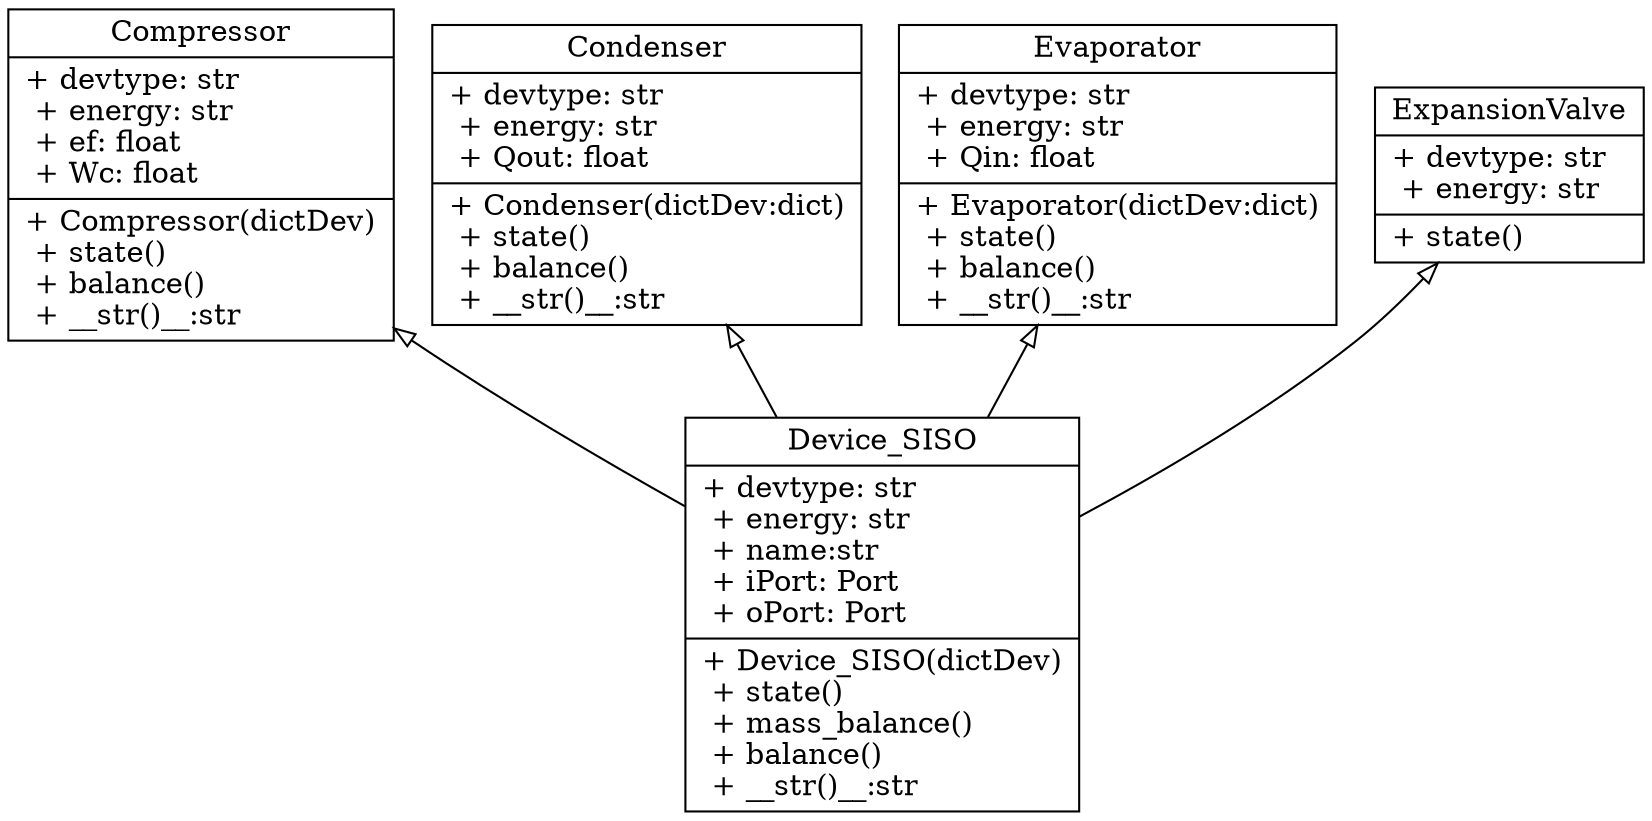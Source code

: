 digraph "classes" {
rankdir=BT
charset="utf-8"
"components.device_siso.Device_SISO" [color="black", fontcoor="black", 
              label="{Device_SISO|
               + devtype: str\l
               + energy: str\l 
               + name:str \l 
               + iPort: Port\l 
               + oPort: Port\l|
               + Device_SISO(dictDev)\l 
               + state()\l 
               + mass_balance()\l 
               + balance()\l 
               + __str()__:str\l}",
               shape="record", style="solid"];

"components.compressor.Compressor" [color="black", fontcoor="black", 
              label="{Compressor|
               + devtype: str\l
               + energy: str\l 
               + ef: float\l 
               + Wc: float\l|
               + Compressor(dictDev)\l
               + state()\l 
               + balance()\l 
               + __str()__:str\l}",
               shape="record", style="solid"];

"components.condenser.Condenser" [color="black", fontcoor="black", 
              label="{Condenser|
               + devtype: str\l
               + energy: str\l 
               + Qout: float\l|
               + Condenser(dictDev:dict)\l
               + state()\l 
               + balance()\l 
               + __str()__:str\l}",
               shape="record", style="solid"];

"components.evaporator.Evaporator" [color="black", fontcoor="black", 
              label="{Evaporator|
               + devtype: str\l
               + energy: str\l 
               + Qin: float\l|
               + Evaporator(dictDev:dict)\l
               + state()\l 
               + balance()\l 
               + __str()__:str\l}",
               shape="record", style="solid"];
"components.expansionvalve.ExpansionValve" [color="black", fontcoor="black", 
              label="{ExpansionValve|
               + devtype: str\l
               + energy: str\l|
               + state()\l}",
               shape="record", style="solid"];

"components.device_siso.Device_SISO"-> {
    "components.compressor.Compressor",
    "components.condenser.Condenser",
    "components.evaporator.Evaporator",
    "components.expansionvalve.ExpansionValve"}
     [arrowhead="empty", arrowtail="none",style="solid"];

}
